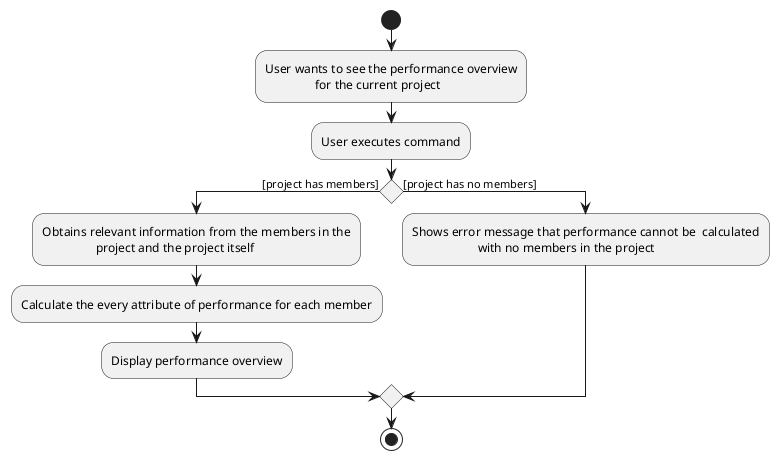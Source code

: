 @startuml
skinparam  centre

start
:User wants to see the performance overview
                for the current project;
:User executes command;

if () then ([project has members])
:Obtains relevant information from the members in the
                 project and the project itself;
:Calculate the every attribute of performance for each member;
:Display performance overview;
else ([project has no members])
:Shows error message that performance cannot be  calculated
                     with no members in the project;

endif
stop
@enduml
